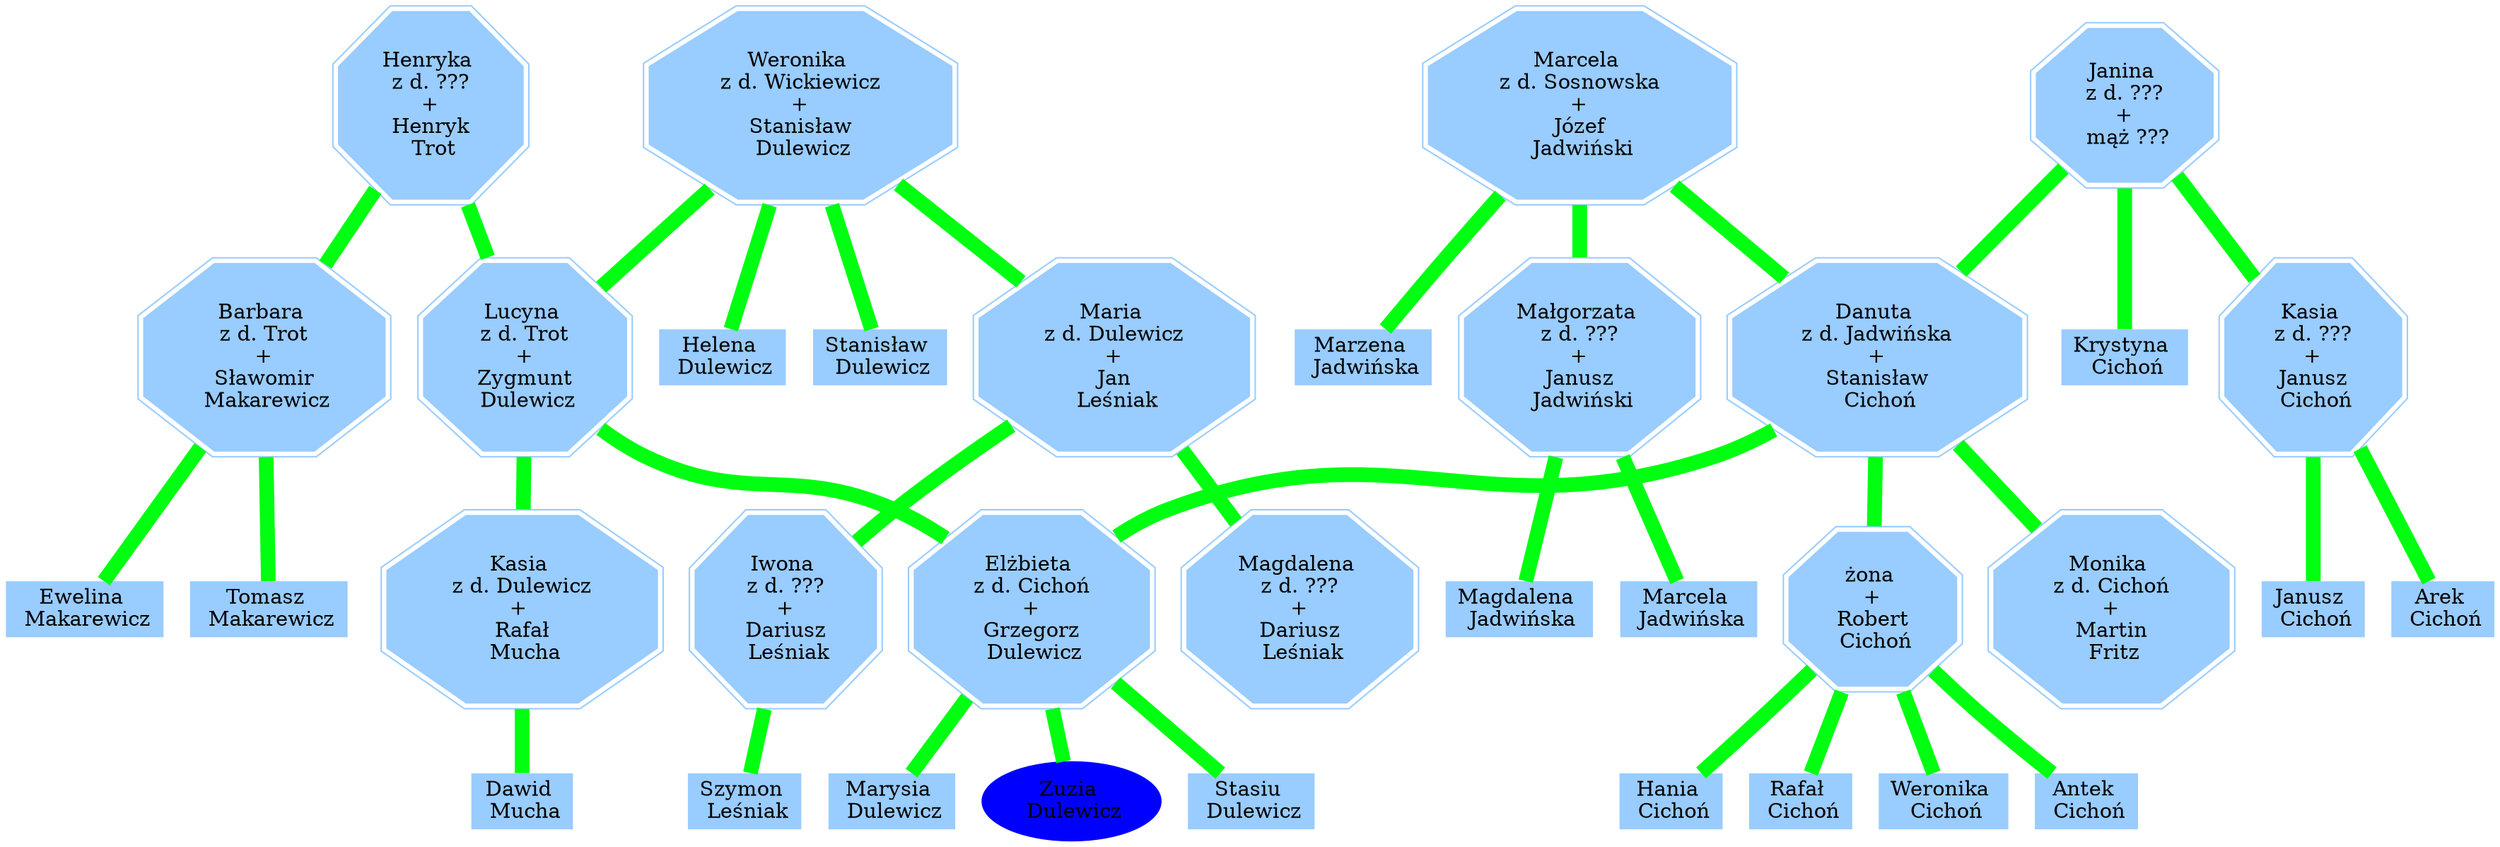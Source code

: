 graph {

    rankdir = BT;
    //bgcolor=transparent
    node [shape=plaintext color="#99ccff" style=filled fontcolor=black]
    edge [penwidth=10 color="#00ff11"]
    
subgraph{

    bm [label="Barbara \n z d. Trot \n+\n Sławomir \n Makarewicz" shape=doubleoctagon]

    bm_1 [label="Ewelina \n Makarewicz"]
    bm_2 [label="Tomasz \n Makarewicz"]

    bm_1 -- bm
    bm_2 -- bm
}

    

subgraph {
    eg [label="Elżbieta \n z d. Cichoń \n+\n Grzegorz \n Dulewicz" shape=doubleoctagon]

    md [label="Marysia \n Dulewicz"]
    zd [label="Zuzia \n Dulewicz" style=filled color=blue shape=oval]
    sd [label="Stasiu \n Dulewicz"]

    md -- eg;
    zd -- eg;
    sd -- eg;
}

subgraph {

   ds [label="Danuta \n z d. Jadwińska \n+\n Stanisław \n Cichoń" shape=doubleoctagon] color=blue

    żr -- ds;
    eg -- ds;
    mm -- ds;  

}

subgraph {

    lz [label="Lucyna \n z d. Trot \n+\n Zygmunt \n Dulewicz" shape=doubleoctagon]

    kr -- lz;
    eg -- lz;
}
subgraph {

   żr [label="żona \n+\n Robert \n Cichoń" shape=doubleoctagon]

   rac [label="Rafał \n Cichoń"]
   wc [label="Weronika \n Cichoń"]
   ac [label="Antek \n Cichoń"]
   hc [label="Hania \n Cichoń"]

    rac -- żr
    wc -- żr
    ac -- żr
    hc -- żr
}


subgraph {   
   
  mm [label="Monika \n z d. Cichoń \n+\n Martin \n Fritz" shape=doubleoctagon]
}


subgraph{
   kr [label="Kasia \n z d. Dulewicz \n+ \n Rafał \n Mucha" shape=doubleoctagon]

   dm [label="Dawid \n Mucha"]

   dm -- kr 
}

subgraph {
    ht [label="Henryka \n z d. ??? \n+\n Henryk \n Trot" shape=doubleoctagon]

    lz -- ht
    bm -- ht
}


subgraph{

   ws [label="Weronika \n z d. Wickiewicz \n+\n Stanisław \n Dulewicz" shape=doubleoctagon]

   hd [label="Helena \n Dulewicz"]
   kad [label="Stanisław \n Dulewicz"]
   
    hd -- ws
    kad -- ws 
    lz -- ws
}


subgraph{

    mja [label="Małgorzata \n z d. ??? \n+\n Janusz \n Jadwiński" shape=doubleoctagon]

    mgj [label="Magdalena \n Jadwińska"]
    mrj [label="Marcela \n Jadwińska"]
   
    mrj -- mja
    mgj -- mja
}



subgraph{

   mdjl [label="Maria \n z d. Dulewicz \n+\n Jan \n Leśniak" shape=doubleoctagon]

   mdjl -- ws
   mdl -- mdjl
   idl -- mdjl
}


subgraph{

    mdl [label="Magdalena \n z d. ??? \n+\n Dariusz \n Leśniak" shape=doubleoctagon]
}


subgraph{

    idl [label="Iwona \n z d. ??? \n+\n Dariusz \n Leśniak" shape=doubleoctagon]

    idl_1 [label="Szymon \n Leśniak"]
    idl_1 -- idl
}


subgraph{

   mj [label="Marcela \n z d. Sosnowska \n+\n Józef \n Jadwiński" shape=doubleoctagon]

  
   maj [label="Marzena \n Jadwińska"]

    ds -- mj
    maj -- mj
    mja -- mj
}


subgraph{
   
   jm [label="Janina \n z d. ??? \n+\n mąż ???" shape=doubleoctagon]

   kc [label="Krystyna \n Cichoń"]
    
    ds -- jm
    kc -- jm
    jk -- jm 
}


subgraph{

   jk [label="Kasia \n z d. ??? \n+\n Janusz \n Cichoń" shape=doubleoctagon]

   jaj [label="Janusz \n Cichoń"]
   arc [label="Arek \n Cichoń"]

    jaj -- jk
    arc -- jk
}


}
